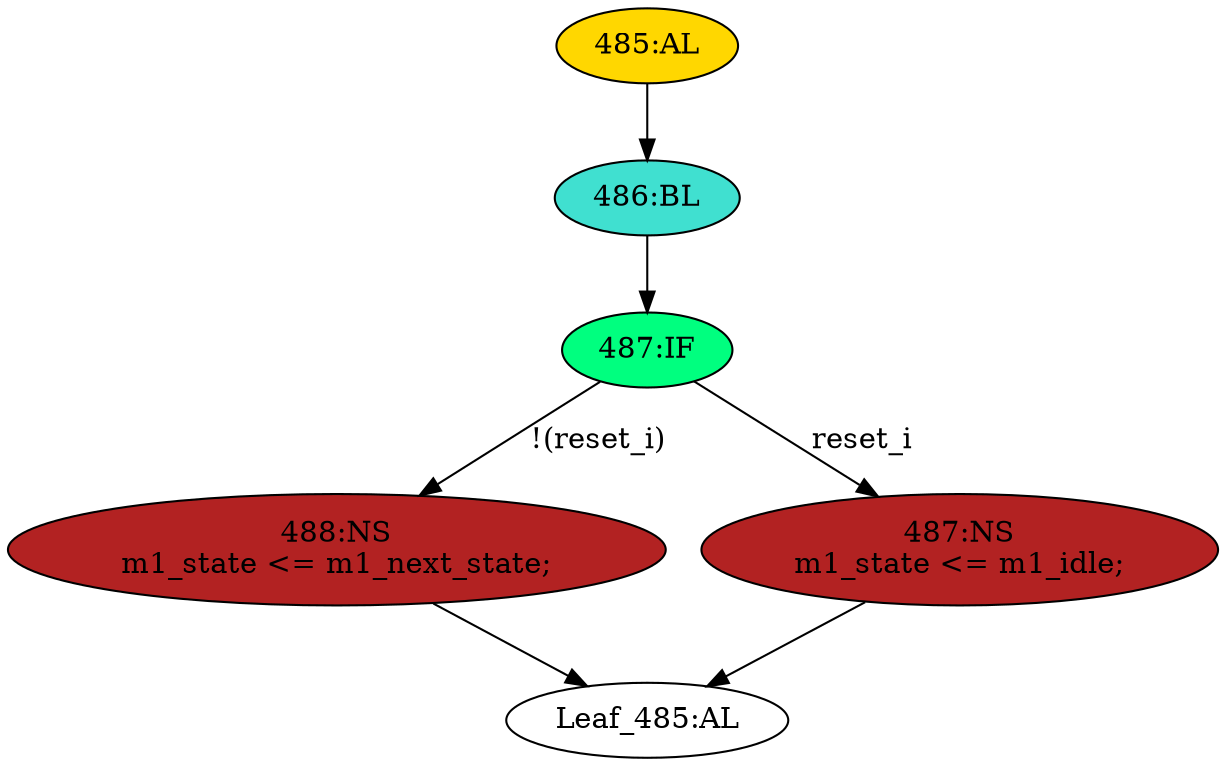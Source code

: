strict digraph "" {
	node [label="\N"];
	"488:NS"	 [ast="<pyverilog.vparser.ast.NonblockingSubstitution object at 0x7f19debe5e10>",
		fillcolor=firebrick,
		label="488:NS
m1_state <= m1_next_state;",
		statements="[<pyverilog.vparser.ast.NonblockingSubstitution object at 0x7f19debe5e10>]",
		style=filled,
		typ=NonblockingSubstitution];
	"Leaf_485:AL"	 [def_var="['m1_state']",
		label="Leaf_485:AL"];
	"488:NS" -> "Leaf_485:AL"	 [cond="[]",
		lineno=None];
	"486:BL"	 [ast="<pyverilog.vparser.ast.Block object at 0x7f19debeb050>",
		fillcolor=turquoise,
		label="486:BL",
		statements="[]",
		style=filled,
		typ=Block];
	"487:IF"	 [ast="<pyverilog.vparser.ast.IfStatement object at 0x7f19debeb0d0>",
		fillcolor=springgreen,
		label="487:IF",
		statements="[]",
		style=filled,
		typ=IfStatement];
	"486:BL" -> "487:IF"	 [cond="[]",
		lineno=None];
	"487:NS"	 [ast="<pyverilog.vparser.ast.NonblockingSubstitution object at 0x7f19debeb190>",
		fillcolor=firebrick,
		label="487:NS
m1_state <= m1_idle;",
		statements="[<pyverilog.vparser.ast.NonblockingSubstitution object at 0x7f19debeb190>]",
		style=filled,
		typ=NonblockingSubstitution];
	"487:NS" -> "Leaf_485:AL"	 [cond="[]",
		lineno=None];
	"487:IF" -> "488:NS"	 [cond="['reset_i']",
		label="!(reset_i)",
		lineno=487];
	"487:IF" -> "487:NS"	 [cond="['reset_i']",
		label=reset_i,
		lineno=487];
	"485:AL"	 [ast="<pyverilog.vparser.ast.Always object at 0x7f19debeb310>",
		clk_sens=True,
		fillcolor=gold,
		label="485:AL",
		sens="['clk_i', 'reset_i']",
		statements="[]",
		style=filled,
		typ=Always,
		use_var="['m1_next_state', 'reset_i']"];
	"485:AL" -> "486:BL"	 [cond="[]",
		lineno=None];
}
